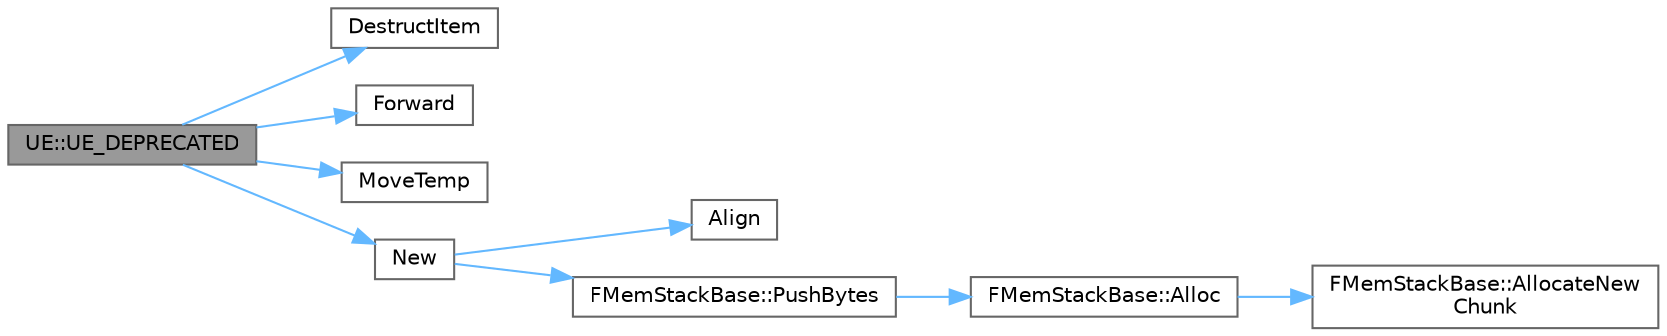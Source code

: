 digraph "UE::UE_DEPRECATED"
{
 // INTERACTIVE_SVG=YES
 // LATEX_PDF_SIZE
  bgcolor="transparent";
  edge [fontname=Helvetica,fontsize=10,labelfontname=Helvetica,labelfontsize=10];
  node [fontname=Helvetica,fontsize=10,shape=box,height=0.2,width=0.4];
  rankdir="LR";
  Node1 [id="Node000001",label="UE::UE_DEPRECATED",height=0.2,width=0.4,color="gray40", fillcolor="grey60", style="filled", fontcolor="black",tooltip="WARNING: this queue can cause priority inversion or a livelock due to spinlocking in Deplete() method..."];
  Node1 -> Node2 [id="edge1_Node000001_Node000002",color="steelblue1",style="solid",tooltip=" "];
  Node2 [id="Node000002",label="DestructItem",height=0.2,width=0.4,color="grey40", fillcolor="white", style="filled",URL="$db/dea/MemoryOps_8h.html#a477c2edd170f23dc245b5c5ac7822e66",tooltip="Destructs a single item in memory."];
  Node1 -> Node3 [id="edge2_Node000001_Node000003",color="steelblue1",style="solid",tooltip=" "];
  Node3 [id="Node000003",label="Forward",height=0.2,width=0.4,color="grey40", fillcolor="white", style="filled",URL="$d4/d24/UnrealTemplate_8h.html#a68f280c1d561a8899a1e9e3ea8405d00",tooltip="Forward will cast a reference to an rvalue reference."];
  Node1 -> Node4 [id="edge3_Node000001_Node000004",color="steelblue1",style="solid",tooltip=" "];
  Node4 [id="Node000004",label="MoveTemp",height=0.2,width=0.4,color="grey40", fillcolor="white", style="filled",URL="$d4/d24/UnrealTemplate_8h.html#ad5e6c049aeb9c9115fec514ba581dbb6",tooltip="MoveTemp will cast a reference to an rvalue reference."];
  Node1 -> Node5 [id="edge4_Node000001_Node000005",color="steelblue1",style="solid",tooltip=" "];
  Node5 [id="Node000005",label="New",height=0.2,width=0.4,color="grey40", fillcolor="white", style="filled",URL="$d7/de0/MemStack_8h.html#a46518131691efca99c1054a2e51e01fe",tooltip=" "];
  Node5 -> Node6 [id="edge5_Node000005_Node000006",color="steelblue1",style="solid",tooltip=" "];
  Node6 [id="Node000006",label="Align",height=0.2,width=0.4,color="grey40", fillcolor="white", style="filled",URL="$dd/d32/AlignmentTemplates_8h.html#a3483acf381a22a4696a25ac42b2f3d4c",tooltip="Aligns a value to the nearest higher multiple of 'Alignment', which must be a power of two."];
  Node5 -> Node7 [id="edge6_Node000005_Node000007",color="steelblue1",style="solid",tooltip=" "];
  Node7 [id="Node000007",label="FMemStackBase::PushBytes",height=0.2,width=0.4,color="grey40", fillcolor="white", style="filled",URL="$dd/df6/classFMemStackBase.html#ad742689d2cb2c4e1c5ba58afbc93e90f",tooltip=" "];
  Node7 -> Node8 [id="edge7_Node000007_Node000008",color="steelblue1",style="solid",tooltip=" "];
  Node8 [id="Node000008",label="FMemStackBase::Alloc",height=0.2,width=0.4,color="grey40", fillcolor="white", style="filled",URL="$dd/df6/classFMemStackBase.html#a045068f2960722fd357d198fe70103ce",tooltip=" "];
  Node8 -> Node9 [id="edge8_Node000008_Node000009",color="steelblue1",style="solid",tooltip=" "];
  Node9 [id="Node000009",label="FMemStackBase::AllocateNew\lChunk",height=0.2,width=0.4,color="grey40", fillcolor="white", style="filled",URL="$dd/df6/classFMemStackBase.html#a6c85c9d4fad0ea113a2a510fe559d18c",tooltip="Allocate a new chunk of memory of at least MinSize size, updates the memory stack's Chunks table and ..."];
}
